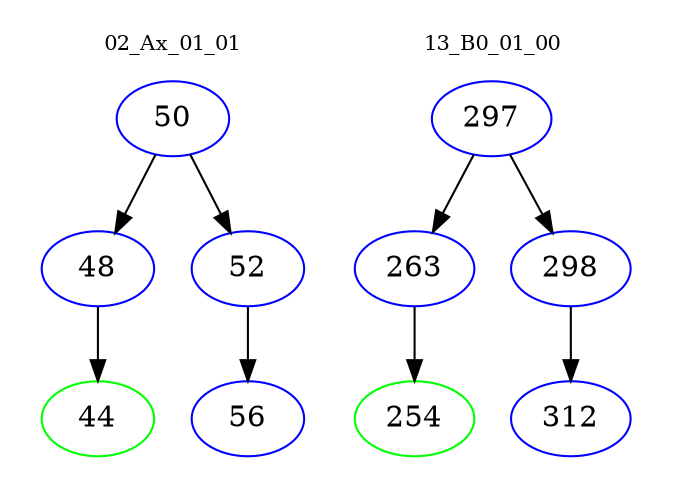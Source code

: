 digraph{
subgraph cluster_0 {
color = white
label = "02_Ax_01_01";
fontsize=10;
T0_50 [label="50", color="blue"]
T0_50 -> T0_48 [color="black"]
T0_48 [label="48", color="blue"]
T0_48 -> T0_44 [color="black"]
T0_44 [label="44", color="green"]
T0_50 -> T0_52 [color="black"]
T0_52 [label="52", color="blue"]
T0_52 -> T0_56 [color="black"]
T0_56 [label="56", color="blue"]
}
subgraph cluster_1 {
color = white
label = "13_B0_01_00";
fontsize=10;
T1_297 [label="297", color="blue"]
T1_297 -> T1_263 [color="black"]
T1_263 [label="263", color="blue"]
T1_263 -> T1_254 [color="black"]
T1_254 [label="254", color="green"]
T1_297 -> T1_298 [color="black"]
T1_298 [label="298", color="blue"]
T1_298 -> T1_312 [color="black"]
T1_312 [label="312", color="blue"]
}
}
